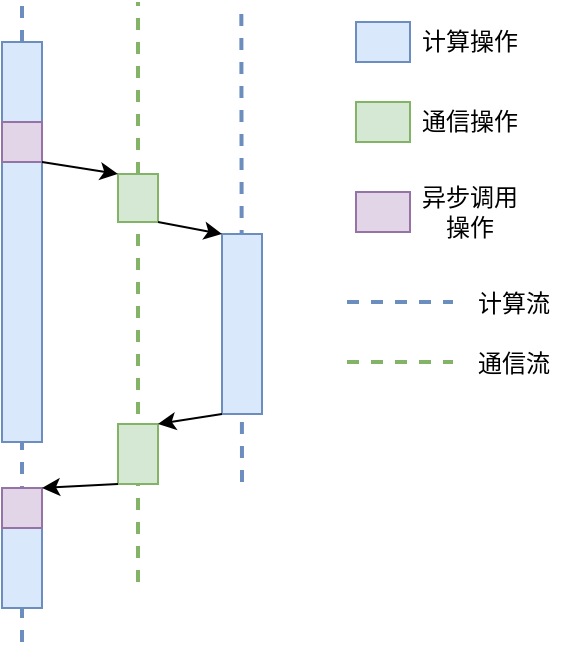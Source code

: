 <mxfile version="26.2.10">
  <diagram name="第 1 页" id="Za9llq1e_KmNeCq7u92r">
    <mxGraphModel dx="968" dy="530" grid="1" gridSize="10" guides="1" tooltips="1" connect="1" arrows="1" fold="1" page="1" pageScale="1" pageWidth="827" pageHeight="1169" math="0" shadow="0">
      <root>
        <mxCell id="0" />
        <mxCell id="1" parent="0" />
        <mxCell id="eIeGebLrfUxovTPzi8hf-14" value="" style="endArrow=none;dashed=1;html=1;rounded=0;fillColor=#dae8fc;strokeColor=#6c8ebf;strokeWidth=2;" edge="1" parent="1">
          <mxGeometry width="50" height="50" relative="1" as="geometry">
            <mxPoint x="330" y="550" as="sourcePoint" />
            <mxPoint x="329.66" y="310" as="targetPoint" />
          </mxGeometry>
        </mxCell>
        <mxCell id="eIeGebLrfUxovTPzi8hf-12" value="" style="endArrow=none;dashed=1;html=1;rounded=0;fillColor=#d5e8d4;strokeColor=#82b366;strokeWidth=2;" edge="1" parent="1">
          <mxGeometry width="50" height="50" relative="1" as="geometry">
            <mxPoint x="278" y="600" as="sourcePoint" />
            <mxPoint x="278" y="310" as="targetPoint" />
          </mxGeometry>
        </mxCell>
        <mxCell id="eIeGebLrfUxovTPzi8hf-11" value="" style="endArrow=none;dashed=1;html=1;rounded=0;fillColor=#dae8fc;strokeColor=#6c8ebf;strokeWidth=2;" edge="1" parent="1">
          <mxGeometry width="50" height="50" relative="1" as="geometry">
            <mxPoint x="220" y="630" as="sourcePoint" />
            <mxPoint x="220" y="310" as="targetPoint" />
          </mxGeometry>
        </mxCell>
        <mxCell id="eIeGebLrfUxovTPzi8hf-2" value="" style="rounded=0;whiteSpace=wrap;html=1;fillColor=#dae8fc;strokeColor=#6c8ebf;" vertex="1" parent="1">
          <mxGeometry x="210" y="330" width="20" height="40" as="geometry" />
        </mxCell>
        <mxCell id="eIeGebLrfUxovTPzi8hf-5" value="" style="rounded=0;whiteSpace=wrap;html=1;fillColor=#d5e8d4;strokeColor=#82b366;" vertex="1" parent="1">
          <mxGeometry x="268" y="396" width="20" height="24" as="geometry" />
        </mxCell>
        <mxCell id="eIeGebLrfUxovTPzi8hf-6" value="" style="rounded=0;whiteSpace=wrap;html=1;fillColor=#dae8fc;strokeColor=#6c8ebf;" vertex="1" parent="1">
          <mxGeometry x="320" y="426" width="20" height="90" as="geometry" />
        </mxCell>
        <mxCell id="eIeGebLrfUxovTPzi8hf-7" value="" style="rounded=0;whiteSpace=wrap;html=1;fillColor=#dae8fc;strokeColor=#6c8ebf;" vertex="1" parent="1">
          <mxGeometry x="210" y="390" width="20" height="140" as="geometry" />
        </mxCell>
        <mxCell id="eIeGebLrfUxovTPzi8hf-8" value="" style="rounded=0;whiteSpace=wrap;html=1;fillColor=#d5e8d4;strokeColor=#82b366;" vertex="1" parent="1">
          <mxGeometry x="268" y="521" width="20" height="30" as="geometry" />
        </mxCell>
        <mxCell id="eIeGebLrfUxovTPzi8hf-9" value="" style="rounded=0;whiteSpace=wrap;html=1;fillColor=#dae8fc;strokeColor=#6c8ebf;" vertex="1" parent="1">
          <mxGeometry x="210" y="573" width="20" height="40" as="geometry" />
        </mxCell>
        <mxCell id="eIeGebLrfUxovTPzi8hf-13" value="" style="rounded=0;whiteSpace=wrap;html=1;fillColor=#e1d5e7;strokeColor=#9673a6;" vertex="1" parent="1">
          <mxGeometry x="210" y="370" width="20" height="20" as="geometry" />
        </mxCell>
        <mxCell id="eIeGebLrfUxovTPzi8hf-15" value="" style="rounded=0;whiteSpace=wrap;html=1;fillColor=#dae8fc;strokeColor=#6c8ebf;" vertex="1" parent="1">
          <mxGeometry x="387" y="320" width="27" height="20" as="geometry" />
        </mxCell>
        <mxCell id="eIeGebLrfUxovTPzi8hf-16" value="计算操作" style="text;html=1;align=center;verticalAlign=middle;whiteSpace=wrap;rounded=0;" vertex="1" parent="1">
          <mxGeometry x="414" y="315" width="60" height="30" as="geometry" />
        </mxCell>
        <mxCell id="eIeGebLrfUxovTPzi8hf-18" value="" style="rounded=0;whiteSpace=wrap;html=1;fillColor=#d5e8d4;strokeColor=#82b366;" vertex="1" parent="1">
          <mxGeometry x="387" y="360" width="27" height="20" as="geometry" />
        </mxCell>
        <mxCell id="eIeGebLrfUxovTPzi8hf-19" value="通信操作" style="text;html=1;align=center;verticalAlign=middle;whiteSpace=wrap;rounded=0;" vertex="1" parent="1">
          <mxGeometry x="414" y="355" width="60" height="30" as="geometry" />
        </mxCell>
        <mxCell id="eIeGebLrfUxovTPzi8hf-20" value="" style="rounded=0;whiteSpace=wrap;html=1;fillColor=#e1d5e7;strokeColor=#9673a6;" vertex="1" parent="1">
          <mxGeometry x="210" y="553" width="20" height="20" as="geometry" />
        </mxCell>
        <mxCell id="eIeGebLrfUxovTPzi8hf-25" value="" style="rounded=0;whiteSpace=wrap;html=1;fillColor=#e1d5e7;strokeColor=#9673a6;" vertex="1" parent="1">
          <mxGeometry x="387" y="405" width="27" height="20" as="geometry" />
        </mxCell>
        <mxCell id="eIeGebLrfUxovTPzi8hf-26" value="异步调用操作" style="text;html=1;align=center;verticalAlign=middle;whiteSpace=wrap;rounded=0;" vertex="1" parent="1">
          <mxGeometry x="414" y="400" width="60" height="30" as="geometry" />
        </mxCell>
        <mxCell id="eIeGebLrfUxovTPzi8hf-27" value="" style="endArrow=none;dashed=1;html=1;rounded=0;fillColor=#dae8fc;strokeColor=#6c8ebf;strokeWidth=2;" edge="1" parent="1">
          <mxGeometry width="50" height="50" relative="1" as="geometry">
            <mxPoint x="382.5" y="460" as="sourcePoint" />
            <mxPoint x="435.5" y="460" as="targetPoint" />
          </mxGeometry>
        </mxCell>
        <mxCell id="eIeGebLrfUxovTPzi8hf-28" value="计算流" style="text;html=1;align=center;verticalAlign=middle;whiteSpace=wrap;rounded=0;" vertex="1" parent="1">
          <mxGeometry x="436" y="446" width="60" height="30" as="geometry" />
        </mxCell>
        <mxCell id="eIeGebLrfUxovTPzi8hf-29" value="" style="endArrow=none;dashed=1;html=1;rounded=0;fillColor=#d5e8d4;strokeColor=#82b366;strokeWidth=2;" edge="1" parent="1">
          <mxGeometry width="50" height="50" relative="1" as="geometry">
            <mxPoint x="382.5" y="490" as="sourcePoint" />
            <mxPoint x="435.5" y="490" as="targetPoint" />
          </mxGeometry>
        </mxCell>
        <mxCell id="eIeGebLrfUxovTPzi8hf-30" value="通信流" style="text;html=1;align=center;verticalAlign=middle;whiteSpace=wrap;rounded=0;" vertex="1" parent="1">
          <mxGeometry x="436" y="476" width="60" height="30" as="geometry" />
        </mxCell>
        <mxCell id="eIeGebLrfUxovTPzi8hf-31" value="" style="endArrow=classic;html=1;rounded=0;exitX=1;exitY=1;exitDx=0;exitDy=0;entryX=0;entryY=0;entryDx=0;entryDy=0;" edge="1" parent="1" source="eIeGebLrfUxovTPzi8hf-13" target="eIeGebLrfUxovTPzi8hf-5">
          <mxGeometry width="50" height="50" relative="1" as="geometry">
            <mxPoint x="260" y="510" as="sourcePoint" />
            <mxPoint x="310" y="460" as="targetPoint" />
          </mxGeometry>
        </mxCell>
        <mxCell id="eIeGebLrfUxovTPzi8hf-32" value="" style="endArrow=classic;html=1;rounded=0;exitX=1;exitY=1;exitDx=0;exitDy=0;entryX=0;entryY=0;entryDx=0;entryDy=0;" edge="1" parent="1" source="eIeGebLrfUxovTPzi8hf-5" target="eIeGebLrfUxovTPzi8hf-6">
          <mxGeometry width="50" height="50" relative="1" as="geometry">
            <mxPoint x="290" y="397" as="sourcePoint" />
            <mxPoint x="330" y="405" as="targetPoint" />
          </mxGeometry>
        </mxCell>
        <mxCell id="eIeGebLrfUxovTPzi8hf-33" value="" style="endArrow=classic;html=1;rounded=0;exitX=0;exitY=1;exitDx=0;exitDy=0;entryX=1;entryY=0;entryDx=0;entryDy=0;" edge="1" parent="1" source="eIeGebLrfUxovTPzi8hf-6" target="eIeGebLrfUxovTPzi8hf-8">
          <mxGeometry width="50" height="50" relative="1" as="geometry">
            <mxPoint x="300" y="430" as="sourcePoint" />
            <mxPoint x="330" y="436" as="targetPoint" />
          </mxGeometry>
        </mxCell>
        <mxCell id="eIeGebLrfUxovTPzi8hf-34" value="" style="endArrow=classic;html=1;rounded=0;exitX=0;exitY=1;exitDx=0;exitDy=0;entryX=1;entryY=0;entryDx=0;entryDy=0;" edge="1" parent="1" source="eIeGebLrfUxovTPzi8hf-8" target="eIeGebLrfUxovTPzi8hf-20">
          <mxGeometry width="50" height="50" relative="1" as="geometry">
            <mxPoint x="330" y="526" as="sourcePoint" />
            <mxPoint x="300" y="531" as="targetPoint" />
          </mxGeometry>
        </mxCell>
      </root>
    </mxGraphModel>
  </diagram>
</mxfile>
